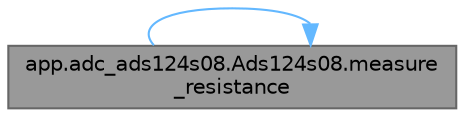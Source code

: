 digraph "app.adc_ads124s08.Ads124s08.measure_resistance"
{
 // LATEX_PDF_SIZE
  bgcolor="transparent";
  edge [fontname=Helvetica,fontsize=10,labelfontname=Helvetica,labelfontsize=10];
  node [fontname=Helvetica,fontsize=10,shape=box,height=0.2,width=0.4];
  rankdir="RL";
  Node1 [id="Node000001",label="app.adc_ads124s08.Ads124s08.measure\l_resistance",height=0.2,width=0.4,color="gray40", fillcolor="grey60", style="filled", fontcolor="black",tooltip="Mesure la résistance d'une sonde via l'ADC."];
  Node1 -> Node1 [id="edge1_Node000001_Node000001",dir="back",color="steelblue1",style="solid",tooltip=" "];
}
